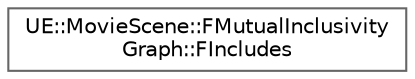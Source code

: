 digraph "Graphical Class Hierarchy"
{
 // INTERACTIVE_SVG=YES
 // LATEX_PDF_SIZE
  bgcolor="transparent";
  edge [fontname=Helvetica,fontsize=10,labelfontname=Helvetica,labelfontsize=10];
  node [fontname=Helvetica,fontsize=10,shape=box,height=0.2,width=0.4];
  rankdir="LR";
  Node0 [id="Node000000",label="UE::MovieScene::FMutualInclusivity\lGraph::FIncludes",height=0.2,width=0.4,color="grey40", fillcolor="white", style="filled",URL="$d0/dd5/structUE_1_1MovieScene_1_1FMutualInclusivityGraph_1_1FIncludes.html",tooltip=" "];
}
